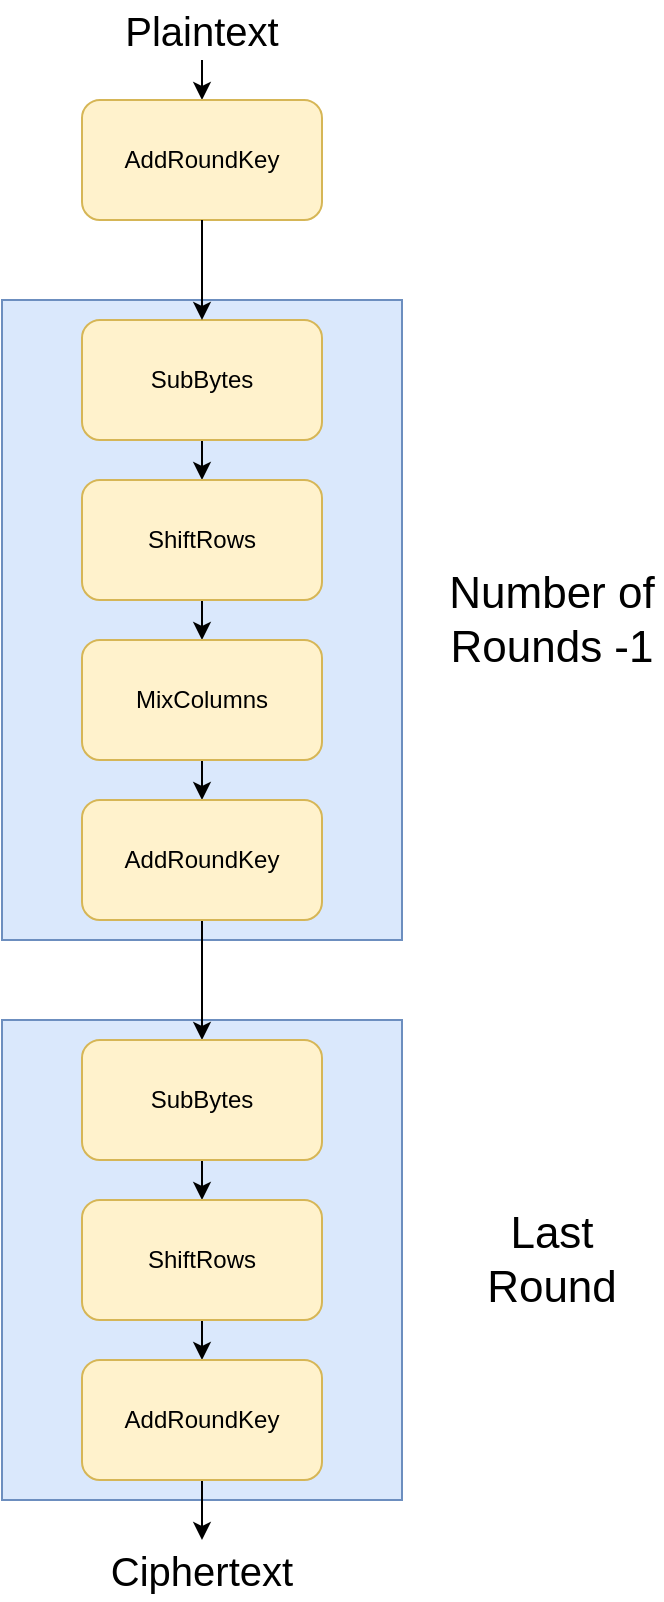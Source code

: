 <mxfile version="26.0.16">
  <diagram name="Page-1" id="bBIqPAnWBGdHMVQmZyLq">
    <mxGraphModel dx="2074" dy="1119" grid="1" gridSize="10" guides="1" tooltips="1" connect="1" arrows="1" fold="1" page="1" pageScale="1" pageWidth="850" pageHeight="1100" math="0" shadow="0">
      <root>
        <mxCell id="0" />
        <mxCell id="1" parent="0" />
        <mxCell id="u0HgmYtzBeIoNNGsAcMy-13" value="" style="rounded=0;whiteSpace=wrap;html=1;fillColor=#dae8fc;strokeColor=#6c8ebf;" vertex="1" parent="1">
          <mxGeometry x="320" y="640" width="200" height="240" as="geometry" />
        </mxCell>
        <mxCell id="u0HgmYtzBeIoNNGsAcMy-23" style="edgeStyle=orthogonalEdgeStyle;rounded=0;orthogonalLoop=1;jettySize=auto;html=1;exitX=0.5;exitY=1;exitDx=0;exitDy=0;entryX=0.5;entryY=0;entryDx=0;entryDy=0;" edge="1" parent="1" source="u0HgmYtzBeIoNNGsAcMy-1" target="u0HgmYtzBeIoNNGsAcMy-2">
          <mxGeometry relative="1" as="geometry" />
        </mxCell>
        <mxCell id="u0HgmYtzBeIoNNGsAcMy-1" value="&lt;div&gt;&lt;font style=&quot;font-size: 20px;&quot;&gt;Plaintext&lt;/font&gt;&lt;/div&gt;" style="text;html=1;align=center;verticalAlign=middle;whiteSpace=wrap;rounded=0;" vertex="1" parent="1">
          <mxGeometry x="390" y="130" width="60" height="30" as="geometry" />
        </mxCell>
        <mxCell id="u0HgmYtzBeIoNNGsAcMy-2" value="&lt;div&gt;AddRoundKey&lt;/div&gt;" style="rounded=1;whiteSpace=wrap;html=1;fillColor=#fff2cc;strokeColor=#d6b656;" vertex="1" parent="1">
          <mxGeometry x="360" y="180" width="120" height="60" as="geometry" />
        </mxCell>
        <mxCell id="u0HgmYtzBeIoNNGsAcMy-3" value="" style="rounded=0;whiteSpace=wrap;html=1;fillColor=#dae8fc;strokeColor=#6c8ebf;" vertex="1" parent="1">
          <mxGeometry x="320" y="280" width="200" height="320" as="geometry" />
        </mxCell>
        <mxCell id="u0HgmYtzBeIoNNGsAcMy-20" style="edgeStyle=orthogonalEdgeStyle;rounded=0;orthogonalLoop=1;jettySize=auto;html=1;exitX=0.5;exitY=1;exitDx=0;exitDy=0;entryX=0.5;entryY=0;entryDx=0;entryDy=0;" edge="1" parent="1" source="u0HgmYtzBeIoNNGsAcMy-4" target="u0HgmYtzBeIoNNGsAcMy-5">
          <mxGeometry relative="1" as="geometry" />
        </mxCell>
        <mxCell id="u0HgmYtzBeIoNNGsAcMy-4" value="SubBytes" style="rounded=1;whiteSpace=wrap;html=1;fillColor=#fff2cc;strokeColor=#d6b656;" vertex="1" parent="1">
          <mxGeometry x="360" y="290" width="120" height="60" as="geometry" />
        </mxCell>
        <mxCell id="u0HgmYtzBeIoNNGsAcMy-21" style="edgeStyle=orthogonalEdgeStyle;rounded=0;orthogonalLoop=1;jettySize=auto;html=1;exitX=0.5;exitY=1;exitDx=0;exitDy=0;entryX=0.5;entryY=0;entryDx=0;entryDy=0;" edge="1" parent="1" source="u0HgmYtzBeIoNNGsAcMy-5" target="u0HgmYtzBeIoNNGsAcMy-6">
          <mxGeometry relative="1" as="geometry" />
        </mxCell>
        <mxCell id="u0HgmYtzBeIoNNGsAcMy-5" value="ShiftRows" style="rounded=1;whiteSpace=wrap;html=1;fillColor=#fff2cc;strokeColor=#d6b656;" vertex="1" parent="1">
          <mxGeometry x="360" y="370" width="120" height="60" as="geometry" />
        </mxCell>
        <mxCell id="u0HgmYtzBeIoNNGsAcMy-22" style="edgeStyle=orthogonalEdgeStyle;rounded=0;orthogonalLoop=1;jettySize=auto;html=1;exitX=0.5;exitY=1;exitDx=0;exitDy=0;entryX=0.5;entryY=0;entryDx=0;entryDy=0;" edge="1" parent="1" source="u0HgmYtzBeIoNNGsAcMy-6" target="u0HgmYtzBeIoNNGsAcMy-7">
          <mxGeometry relative="1" as="geometry" />
        </mxCell>
        <mxCell id="u0HgmYtzBeIoNNGsAcMy-6" value="MixColumns" style="rounded=1;whiteSpace=wrap;html=1;fillColor=#fff2cc;strokeColor=#d6b656;" vertex="1" parent="1">
          <mxGeometry x="360" y="450" width="120" height="60" as="geometry" />
        </mxCell>
        <mxCell id="u0HgmYtzBeIoNNGsAcMy-15" style="edgeStyle=orthogonalEdgeStyle;rounded=0;orthogonalLoop=1;jettySize=auto;html=1;exitX=0.5;exitY=1;exitDx=0;exitDy=0;entryX=0.5;entryY=0;entryDx=0;entryDy=0;" edge="1" parent="1" source="u0HgmYtzBeIoNNGsAcMy-7" target="u0HgmYtzBeIoNNGsAcMy-8">
          <mxGeometry relative="1" as="geometry" />
        </mxCell>
        <mxCell id="u0HgmYtzBeIoNNGsAcMy-7" value="AddRoundKey" style="rounded=1;whiteSpace=wrap;html=1;fillColor=#fff2cc;strokeColor=#d6b656;" vertex="1" parent="1">
          <mxGeometry x="360" y="530" width="120" height="60" as="geometry" />
        </mxCell>
        <mxCell id="u0HgmYtzBeIoNNGsAcMy-16" style="edgeStyle=orthogonalEdgeStyle;rounded=0;orthogonalLoop=1;jettySize=auto;html=1;exitX=0.5;exitY=1;exitDx=0;exitDy=0;entryX=0.5;entryY=0;entryDx=0;entryDy=0;" edge="1" parent="1" source="u0HgmYtzBeIoNNGsAcMy-8" target="u0HgmYtzBeIoNNGsAcMy-9">
          <mxGeometry relative="1" as="geometry" />
        </mxCell>
        <mxCell id="u0HgmYtzBeIoNNGsAcMy-8" value="SubBytes" style="rounded=1;whiteSpace=wrap;html=1;fillColor=#fff2cc;strokeColor=#d6b656;" vertex="1" parent="1">
          <mxGeometry x="360" y="650" width="120" height="60" as="geometry" />
        </mxCell>
        <mxCell id="u0HgmYtzBeIoNNGsAcMy-17" style="edgeStyle=orthogonalEdgeStyle;rounded=0;orthogonalLoop=1;jettySize=auto;html=1;exitX=0.5;exitY=1;exitDx=0;exitDy=0;entryX=0.5;entryY=0;entryDx=0;entryDy=0;" edge="1" parent="1" source="u0HgmYtzBeIoNNGsAcMy-9" target="u0HgmYtzBeIoNNGsAcMy-11">
          <mxGeometry relative="1" as="geometry" />
        </mxCell>
        <mxCell id="u0HgmYtzBeIoNNGsAcMy-9" value="ShiftRows" style="rounded=1;whiteSpace=wrap;html=1;fillColor=#fff2cc;strokeColor=#d6b656;" vertex="1" parent="1">
          <mxGeometry x="360" y="730" width="120" height="60" as="geometry" />
        </mxCell>
        <mxCell id="u0HgmYtzBeIoNNGsAcMy-18" style="edgeStyle=orthogonalEdgeStyle;rounded=0;orthogonalLoop=1;jettySize=auto;html=1;exitX=0.5;exitY=1;exitDx=0;exitDy=0;" edge="1" parent="1" source="u0HgmYtzBeIoNNGsAcMy-11" target="u0HgmYtzBeIoNNGsAcMy-12">
          <mxGeometry relative="1" as="geometry" />
        </mxCell>
        <mxCell id="u0HgmYtzBeIoNNGsAcMy-11" value="AddRoundKey" style="rounded=1;whiteSpace=wrap;html=1;fillColor=#fff2cc;strokeColor=#d6b656;" vertex="1" parent="1">
          <mxGeometry x="360" y="810" width="120" height="60" as="geometry" />
        </mxCell>
        <mxCell id="u0HgmYtzBeIoNNGsAcMy-12" value="&lt;font style=&quot;font-size: 20px;&quot;&gt;Ciphertext&lt;/font&gt;" style="text;html=1;align=center;verticalAlign=middle;whiteSpace=wrap;rounded=0;" vertex="1" parent="1">
          <mxGeometry x="390" y="900" width="60" height="30" as="geometry" />
        </mxCell>
        <mxCell id="u0HgmYtzBeIoNNGsAcMy-19" style="edgeStyle=orthogonalEdgeStyle;rounded=0;orthogonalLoop=1;jettySize=auto;html=1;exitX=0.5;exitY=1;exitDx=0;exitDy=0;" edge="1" parent="1" source="u0HgmYtzBeIoNNGsAcMy-2" target="u0HgmYtzBeIoNNGsAcMy-4">
          <mxGeometry relative="1" as="geometry" />
        </mxCell>
        <mxCell id="u0HgmYtzBeIoNNGsAcMy-27" value="&lt;font style=&quot;font-size: 22px;&quot;&gt;Number of Rounds -1&lt;/font&gt;" style="text;html=1;align=center;verticalAlign=middle;whiteSpace=wrap;rounded=0;" vertex="1" parent="1">
          <mxGeometry x="540" y="425" width="110" height="30" as="geometry" />
        </mxCell>
        <mxCell id="u0HgmYtzBeIoNNGsAcMy-28" value="&lt;font style=&quot;font-size: 22px;&quot;&gt;Last Round&lt;/font&gt;" style="text;html=1;align=center;verticalAlign=middle;whiteSpace=wrap;rounded=0;" vertex="1" parent="1">
          <mxGeometry x="540" y="745" width="110" height="30" as="geometry" />
        </mxCell>
      </root>
    </mxGraphModel>
  </diagram>
</mxfile>
